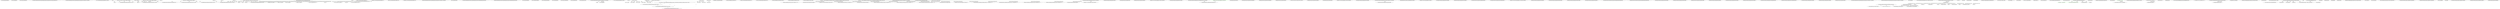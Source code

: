 digraph  {
m0_42 [cluster="System.TimeSpan.TimeSpan(long)", file="CapitalizeTests.cs", label="Entry System.TimeSpan.TimeSpan(long)", span="0-0"];
m0_43 [cluster="System.Math.Abs(long)", file="CapitalizeTests.cs", label="Entry System.Math.Abs(long)", span="0-0"];
m0_45 [cluster="System.Convert.ToInt32(double)", file="CapitalizeTests.cs", label="Entry System.Convert.ToInt32(double)", span="0-0"];
m0_47 [cluster="Humanizer.Localisation.Formatters.IFormatter.DateHumanize(Humanizer.Localisation.TimeUnit, Humanizer.Localisation.Tense, int)", file="CapitalizeTests.cs", label="Entry Humanizer.Localisation.Formatters.IFormatter.DateHumanize(Humanizer.Localisation.TimeUnit, Humanizer.Localisation.Tense, int)", span="22-22"];
m0_3 [cluster="Humanizer.DateTimeHumanizeStrategy.PrecisionDateTimeHumanizeStrategy.Humanize(System.DateTime, System.DateTime)", file="CapitalizeTests.cs", label="Entry Humanizer.DateTimeHumanizeStrategy.PrecisionDateTimeHumanizeStrategy.Humanize(System.DateTime, System.DateTime)", span="28-28"];
m0_4 [cluster="Humanizer.DateTimeHumanizeStrategy.PrecisionDateTimeHumanizeStrategy.Humanize(System.DateTime, System.DateTime)", file="CapitalizeTests.cs", label="var ts = new TimeSpan(Math.Abs(comparisonBase.Ticks - input.Ticks))", span="30-30"];
m0_5 [cluster="Humanizer.DateTimeHumanizeStrategy.PrecisionDateTimeHumanizeStrategy.Humanize(System.DateTime, System.DateTime)", file="CapitalizeTests.cs", label="var tense = input > comparisonBase ? Tense.Future : Tense.Past", span="31-31"];
m0_6 [cluster="Humanizer.DateTimeHumanizeStrategy.PrecisionDateTimeHumanizeStrategy.Humanize(System.DateTime, System.DateTime)", file="CapitalizeTests.cs", label="int seconds = ts.Seconds, minutes = ts.Minutes, hours = ts.Hours, days = ts.Days", span="33-33"];
m0_29 [cluster="Humanizer.DateTimeHumanizeStrategy.PrecisionDateTimeHumanizeStrategy.Humanize(System.DateTime, System.DateTime)", file="CapitalizeTests.cs", label="return Configurator.Formatter.DateHumanize(TimeUnit.Year, tense, years);", span="61-61"];
m0_31 [cluster="Humanizer.DateTimeHumanizeStrategy.PrecisionDateTimeHumanizeStrategy.Humanize(System.DateTime, System.DateTime)", file="CapitalizeTests.cs", label="return Configurator.Formatter.DateHumanize(TimeUnit.Month, tense, months);", span="62-62"];
m0_33 [cluster="Humanizer.DateTimeHumanizeStrategy.PrecisionDateTimeHumanizeStrategy.Humanize(System.DateTime, System.DateTime)", file="CapitalizeTests.cs", label="return Configurator.Formatter.DateHumanize(TimeUnit.Day, tense, days);", span="63-63"];
m0_35 [cluster="Humanizer.DateTimeHumanizeStrategy.PrecisionDateTimeHumanizeStrategy.Humanize(System.DateTime, System.DateTime)", file="CapitalizeTests.cs", label="return Configurator.Formatter.DateHumanize(TimeUnit.Hour, tense, hours);", span="64-64"];
m0_37 [cluster="Humanizer.DateTimeHumanizeStrategy.PrecisionDateTimeHumanizeStrategy.Humanize(System.DateTime, System.DateTime)", file="CapitalizeTests.cs", label="return Configurator.Formatter.DateHumanize(TimeUnit.Minute, tense, minutes);", span="65-65"];
m0_39 [cluster="Humanizer.DateTimeHumanizeStrategy.PrecisionDateTimeHumanizeStrategy.Humanize(System.DateTime, System.DateTime)", file="CapitalizeTests.cs", label="return Configurator.Formatter.DateHumanize(TimeUnit.Second, tense, seconds);", span="66-66"];
m0_40 [cluster="Humanizer.DateTimeHumanizeStrategy.PrecisionDateTimeHumanizeStrategy.Humanize(System.DateTime, System.DateTime)", file="CapitalizeTests.cs", label="return Configurator.Formatter.DateHumanize(TimeUnit.Millisecond, tense, 0);", span="67-67"];
m0_7 [cluster="Humanizer.DateTimeHumanizeStrategy.PrecisionDateTimeHumanizeStrategy.Humanize(System.DateTime, System.DateTime)", file="CapitalizeTests.cs", label="int years = 0, months = 0", span="34-34"];
m0_8 [cluster="Humanizer.DateTimeHumanizeStrategy.PrecisionDateTimeHumanizeStrategy.Humanize(System.DateTime, System.DateTime)", file="CapitalizeTests.cs", label="ts.Milliseconds >= 999 * _precision", span="37-37"];
m0_9 [cluster="Humanizer.DateTimeHumanizeStrategy.PrecisionDateTimeHumanizeStrategy.Humanize(System.DateTime, System.DateTime)", file="CapitalizeTests.cs", label="seconds += 1", span="37-37"];
m0_10 [cluster="Humanizer.DateTimeHumanizeStrategy.PrecisionDateTimeHumanizeStrategy.Humanize(System.DateTime, System.DateTime)", file="CapitalizeTests.cs", label="seconds >= 59 * _precision", span="38-38"];
m0_11 [cluster="Humanizer.DateTimeHumanizeStrategy.PrecisionDateTimeHumanizeStrategy.Humanize(System.DateTime, System.DateTime)", file="CapitalizeTests.cs", label="minutes += 1", span="38-38"];
m0_12 [cluster="Humanizer.DateTimeHumanizeStrategy.PrecisionDateTimeHumanizeStrategy.Humanize(System.DateTime, System.DateTime)", file="CapitalizeTests.cs", label="minutes >= 59 * _precision", span="39-39"];
m0_13 [cluster="Humanizer.DateTimeHumanizeStrategy.PrecisionDateTimeHumanizeStrategy.Humanize(System.DateTime, System.DateTime)", file="CapitalizeTests.cs", label="hours += 1", span="39-39"];
m0_14 [cluster="Humanizer.DateTimeHumanizeStrategy.PrecisionDateTimeHumanizeStrategy.Humanize(System.DateTime, System.DateTime)", file="CapitalizeTests.cs", label="hours >= 23 * _precision", span="40-40"];
m0_15 [cluster="Humanizer.DateTimeHumanizeStrategy.PrecisionDateTimeHumanizeStrategy.Humanize(System.DateTime, System.DateTime)", file="CapitalizeTests.cs", label="days += 1", span="40-40"];
m0_16 [cluster="Humanizer.DateTimeHumanizeStrategy.PrecisionDateTimeHumanizeStrategy.Humanize(System.DateTime, System.DateTime)", file="CapitalizeTests.cs", label="days >= 30 * _precision & days <= 31", span="43-43"];
m0_18 [cluster="Humanizer.DateTimeHumanizeStrategy.PrecisionDateTimeHumanizeStrategy.Humanize(System.DateTime, System.DateTime)", file="CapitalizeTests.cs", label="days > 31 && days < 365 * _precision", span="44-44"];
m0_19 [cluster="Humanizer.DateTimeHumanizeStrategy.PrecisionDateTimeHumanizeStrategy.Humanize(System.DateTime, System.DateTime)", file="CapitalizeTests.cs", label="int factor = Convert.ToInt32(Math.Floor((double)days / 30))", span="46-46"];
m0_20 [cluster="Humanizer.DateTimeHumanizeStrategy.PrecisionDateTimeHumanizeStrategy.Humanize(System.DateTime, System.DateTime)", file="CapitalizeTests.cs", label="int maxMonths = Convert.ToInt32(Math.Ceiling((double)days / 30))", span="47-47"];
m0_21 [cluster="Humanizer.DateTimeHumanizeStrategy.PrecisionDateTimeHumanizeStrategy.Humanize(System.DateTime, System.DateTime)", file="CapitalizeTests.cs", label="months = (days >= 30 * (factor + _precision)) ? maxMonths : maxMonths - 1", span="48-48"];
m0_22 [cluster="Humanizer.DateTimeHumanizeStrategy.PrecisionDateTimeHumanizeStrategy.Humanize(System.DateTime, System.DateTime)", file="CapitalizeTests.cs", label="days >= 365 * _precision && days <= 366", span="52-52"];
m0_24 [cluster="Humanizer.DateTimeHumanizeStrategy.PrecisionDateTimeHumanizeStrategy.Humanize(System.DateTime, System.DateTime)", file="CapitalizeTests.cs", label="days > 365", span="53-53"];
m0_25 [cluster="Humanizer.DateTimeHumanizeStrategy.PrecisionDateTimeHumanizeStrategy.Humanize(System.DateTime, System.DateTime)", file="CapitalizeTests.cs", label="int factor = Convert.ToInt32(Math.Floor((double)days / 365))", span="55-55"];
m0_26 [cluster="Humanizer.DateTimeHumanizeStrategy.PrecisionDateTimeHumanizeStrategy.Humanize(System.DateTime, System.DateTime)", file="CapitalizeTests.cs", label="int maxMonths = Convert.ToInt32(Math.Ceiling((double)days / 365))", span="56-56"];
m0_27 [cluster="Humanizer.DateTimeHumanizeStrategy.PrecisionDateTimeHumanizeStrategy.Humanize(System.DateTime, System.DateTime)", file="CapitalizeTests.cs", label="years = (days >= 365 * (factor + _precision)) ? maxMonths : maxMonths - 1", span="57-57"];
m0_32 [cluster="Humanizer.DateTimeHumanizeStrategy.PrecisionDateTimeHumanizeStrategy.Humanize(System.DateTime, System.DateTime)", file="CapitalizeTests.cs", label="days > 0", span="63-63"];
m0_34 [cluster="Humanizer.DateTimeHumanizeStrategy.PrecisionDateTimeHumanizeStrategy.Humanize(System.DateTime, System.DateTime)", file="CapitalizeTests.cs", label="hours > 0", span="64-64"];
m0_36 [cluster="Humanizer.DateTimeHumanizeStrategy.PrecisionDateTimeHumanizeStrategy.Humanize(System.DateTime, System.DateTime)", file="CapitalizeTests.cs", label="minutes > 0", span="65-65"];
m0_38 [cluster="Humanizer.DateTimeHumanizeStrategy.PrecisionDateTimeHumanizeStrategy.Humanize(System.DateTime, System.DateTime)", file="CapitalizeTests.cs", label="seconds > 0", span="66-66"];
m0_28 [cluster="Humanizer.DateTimeHumanizeStrategy.PrecisionDateTimeHumanizeStrategy.Humanize(System.DateTime, System.DateTime)", file="CapitalizeTests.cs", label="years > 0", span="61-61"];
m0_30 [cluster="Humanizer.DateTimeHumanizeStrategy.PrecisionDateTimeHumanizeStrategy.Humanize(System.DateTime, System.DateTime)", file="CapitalizeTests.cs", label="months > 0", span="62-62"];
m0_17 [cluster="Humanizer.DateTimeHumanizeStrategy.PrecisionDateTimeHumanizeStrategy.Humanize(System.DateTime, System.DateTime)", file="CapitalizeTests.cs", label="months = 1", span="43-43"];
m0_23 [cluster="Humanizer.DateTimeHumanizeStrategy.PrecisionDateTimeHumanizeStrategy.Humanize(System.DateTime, System.DateTime)", file="CapitalizeTests.cs", label="years = 1", span="52-52"];
m0_41 [cluster="Humanizer.DateTimeHumanizeStrategy.PrecisionDateTimeHumanizeStrategy.Humanize(System.DateTime, System.DateTime)", file="CapitalizeTests.cs", label="Exit Humanizer.DateTimeHumanizeStrategy.PrecisionDateTimeHumanizeStrategy.Humanize(System.DateTime, System.DateTime)", span="28-28"];
m0_44 [cluster="System.Math.Floor(double)", file="CapitalizeTests.cs", label="Entry System.Math.Floor(double)", span="0-0"];
m0_0 [cluster="Humanizer.DateTimeHumanizeStrategy.PrecisionDateTimeHumanizeStrategy.PrecisionDateTimeHumanizeStrategy(double)", file="CapitalizeTests.cs", label="Entry Humanizer.DateTimeHumanizeStrategy.PrecisionDateTimeHumanizeStrategy.PrecisionDateTimeHumanizeStrategy(double)", span="17-17"];
m0_2 [cluster="Humanizer.DateTimeHumanizeStrategy.PrecisionDateTimeHumanizeStrategy.PrecisionDateTimeHumanizeStrategy(double)", file="CapitalizeTests.cs", label="Exit Humanizer.DateTimeHumanizeStrategy.PrecisionDateTimeHumanizeStrategy.PrecisionDateTimeHumanizeStrategy(double)", span="17-17"];
m0_46 [cluster="System.Math.Ceiling(double)", file="CapitalizeTests.cs", label="Entry System.Math.Ceiling(double)", span="0-0"];
m0_48 [file="CapitalizeTests.cs", label="Humanizer.DateTimeHumanizeStrategy.PrecisionDateTimeHumanizeStrategy", span=""];
m1_35 [cluster="System.DateTime.ToLocalTime()", file="DateHumanizeExtensions.cs", label="Entry System.DateTime.ToLocalTime()", span="0-0"];
m1_36 [cluster="System.TimeSpan.TimeSpan(long)", file="DateHumanizeExtensions.cs", label="Entry System.TimeSpan.TimeSpan(long)", span="0-0"];
m1_37 [cluster="System.Math.Abs(double)", file="DateHumanizeExtensions.cs", label="Entry System.Math.Abs(double)", span="0-0"];
m1_40 [cluster="System.Convert.ToInt32(double)", file="DateHumanizeExtensions.cs", label="Entry System.Convert.ToInt32(double)", span="0-0"];
m1_39 [cluster="System.Math.Floor(double)", file="DateHumanizeExtensions.cs", label="Entry System.Math.Floor(double)", span="0-0"];
m1_38 [cluster="string.Format(string, object)", file="DateHumanizeExtensions.cs", label="Entry string.Format(string, object)", span="0-0"];
m1_0 [cluster="Humanizer.DateHumanizeExtensions.Humanize(System.DateTime, bool, System.DateTime?)", file="DateHumanizeExtensions.cs", label="Entry Humanizer.DateHumanizeExtensions.Humanize(System.DateTime, bool, System.DateTime?)", span="16-16"];
m1_9 [cluster="Humanizer.DateHumanizeExtensions.Humanize(System.DateTime, bool, System.DateTime?)", file="DateHumanizeExtensions.cs", label="!utcDate", span="28-28"];
m1_11 [cluster="Humanizer.DateHumanizeExtensions.Humanize(System.DateTime, bool, System.DateTime?)", file="DateHumanizeExtensions.cs", label="input > comparisonBase", span="31-31"];
m1_13 [cluster="Humanizer.DateHumanizeExtensions.Humanize(System.DateTime, bool, System.DateTime?)", file="DateHumanizeExtensions.cs", label="var ts = new TimeSpan(comparisonBase.Ticks - input.Ticks)", span="34-34"];
m1_3 [cluster="Humanizer.DateHumanizeExtensions.Humanize(System.DateTime, bool, System.DateTime?)", file="DateHumanizeExtensions.cs", label="int second = 1", span="21-21"];
m1_4 [cluster="Humanizer.DateHumanizeExtensions.Humanize(System.DateTime, bool, System.DateTime?)", file="DateHumanizeExtensions.cs", label="int minute = 60 * second", span="22-22"];
m1_5 [cluster="Humanizer.DateHumanizeExtensions.Humanize(System.DateTime, bool, System.DateTime?)", file="DateHumanizeExtensions.cs", label="int hour = 60 * minute", span="23-23"];
m1_15 [cluster="Humanizer.DateHumanizeExtensions.Humanize(System.DateTime, bool, System.DateTime?)", file="DateHumanizeExtensions.cs", label="delta < 1 * minute", span="37-37"];
m1_17 [cluster="Humanizer.DateHumanizeExtensions.Humanize(System.DateTime, bool, System.DateTime?)", file="DateHumanizeExtensions.cs", label="delta < 2 * minute", span="40-40"];
m1_19 [cluster="Humanizer.DateHumanizeExtensions.Humanize(System.DateTime, bool, System.DateTime?)", file="DateHumanizeExtensions.cs", label="delta < 45 * minute", span="43-43"];
m1_21 [cluster="Humanizer.DateHumanizeExtensions.Humanize(System.DateTime, bool, System.DateTime?)", file="DateHumanizeExtensions.cs", label="delta < 90 * minute", span="46-46"];
m1_6 [cluster="Humanizer.DateHumanizeExtensions.Humanize(System.DateTime, bool, System.DateTime?)", file="DateHumanizeExtensions.cs", label="int day = 24 * hour", span="24-24"];
m1_23 [cluster="Humanizer.DateHumanizeExtensions.Humanize(System.DateTime, bool, System.DateTime?)", file="DateHumanizeExtensions.cs", label="delta < 24 * hour", span="49-49"];
m1_25 [cluster="Humanizer.DateHumanizeExtensions.Humanize(System.DateTime, bool, System.DateTime?)", file="DateHumanizeExtensions.cs", label="delta < 48 * hour", span="52-52"];
m1_7 [cluster="Humanizer.DateHumanizeExtensions.Humanize(System.DateTime, bool, System.DateTime?)", file="DateHumanizeExtensions.cs", label="int month = 30 * day", span="25-25"];
m1_27 [cluster="Humanizer.DateHumanizeExtensions.Humanize(System.DateTime, bool, System.DateTime?)", file="DateHumanizeExtensions.cs", label="delta < 30 * day", span="55-55"];
m1_29 [cluster="Humanizer.DateHumanizeExtensions.Humanize(System.DateTime, bool, System.DateTime?)", file="DateHumanizeExtensions.cs", label="delta < 12 * month", span="58-58"];
m1_10 [cluster="Humanizer.DateHumanizeExtensions.Humanize(System.DateTime, bool, System.DateTime?)", file="DateHumanizeExtensions.cs", label="comparisonBase = comparisonBase.ToLocalTime()", span="29-29"];
m1_12 [cluster="Humanizer.DateHumanizeExtensions.Humanize(System.DateTime, bool, System.DateTime?)", file="DateHumanizeExtensions.cs", label="return Resources.DateExtensions_FutureDate_not_yet;", span="32-32"];
m1_14 [cluster="Humanizer.DateHumanizeExtensions.Humanize(System.DateTime, bool, System.DateTime?)", file="DateHumanizeExtensions.cs", label="double delta = Math.Abs(ts.TotalSeconds)", span="35-35"];
m1_16 [cluster="Humanizer.DateHumanizeExtensions.Humanize(System.DateTime, bool, System.DateTime?)", file="DateHumanizeExtensions.cs", label="return ts.Seconds == 1 ? Resources.DateExtensions_OneSecondAgo_one_second_ago : string.Format(Resources.DateExtensions_SecondsAgo__seconds_ago, ts.Seconds);", span="38-38"];
m1_20 [cluster="Humanizer.DateHumanizeExtensions.Humanize(System.DateTime, bool, System.DateTime?)", file="DateHumanizeExtensions.cs", label="return string.Format(Resources.DateExtensions_MinutesAgo__minutes_ago, ts.Minutes);", span="44-44"];
m1_24 [cluster="Humanizer.DateHumanizeExtensions.Humanize(System.DateTime, bool, System.DateTime?)", file="DateHumanizeExtensions.cs", label="return string.Format(Resources.DateExtensions_HoursAgo__hours_ago, ts.Hours);", span="50-50"];
m1_28 [cluster="Humanizer.DateHumanizeExtensions.Humanize(System.DateTime, bool, System.DateTime?)", file="DateHumanizeExtensions.cs", label="return string.Format(Resources.DateExtensions_DaysAgo__days_ago, ts.Days);", span="56-56"];
m1_30 [cluster="Humanizer.DateHumanizeExtensions.Humanize(System.DateTime, bool, System.DateTime?)", file="DateHumanizeExtensions.cs", label="int months = Convert.ToInt32(Math.Floor((double)ts.Days / 30))", span="60-60"];
m1_32 [cluster="Humanizer.DateHumanizeExtensions.Humanize(System.DateTime, bool, System.DateTime?)", file="DateHumanizeExtensions.cs", label="int years = Convert.ToInt32(Math.Floor((double)ts.Days / 365))", span="64-64"];
m1_18 [cluster="Humanizer.DateHumanizeExtensions.Humanize(System.DateTime, bool, System.DateTime?)", file="DateHumanizeExtensions.cs", label="return Resources.DateExtensions_OneMinuteAgo_a_minute_ago;", span="41-41"];
m1_22 [cluster="Humanizer.DateHumanizeExtensions.Humanize(System.DateTime, bool, System.DateTime?)", file="DateHumanizeExtensions.cs", label="return Resources.DateExtensions_OneHourAgo_an_hour_ago;", span="47-47"];
m1_26 [cluster="Humanizer.DateHumanizeExtensions.Humanize(System.DateTime, bool, System.DateTime?)", file="DateHumanizeExtensions.cs", label="return Resources.DateExtensions_Yesterday_yesterday;", span="53-53"];
m1_31 [cluster="Humanizer.DateHumanizeExtensions.Humanize(System.DateTime, bool, System.DateTime?)", file="DateHumanizeExtensions.cs", label="return months <= 1 ? Resources.DateExtensions_OneMonthAgo_one_month_ago : string.Format(Resources.DateExtensions_MonthsAgo__months_ago, months);", span="61-61"];
m1_33 [cluster="Humanizer.DateHumanizeExtensions.Humanize(System.DateTime, bool, System.DateTime?)", file="DateHumanizeExtensions.cs", label="return years <= 1 ? Resources.DateExtensions_OneYearAgo_one_year_ago : string.Format(Resources.DateExtensions_YearsAgo__years_ago, years);", span="65-65"];
m1_34 [cluster="Humanizer.DateHumanizeExtensions.Humanize(System.DateTime, bool, System.DateTime?)", file="DateHumanizeExtensions.cs", label="Exit Humanizer.DateHumanizeExtensions.Humanize(System.DateTime, bool, System.DateTime?)", span="16-16"];
m2_41 [cluster="Humanizer.Tests.Extensions.DateHumanizeTests.Yesterday()", file="DateHumanizeTests.cs", label="Entry Humanizer.Tests.Extensions.DateHumanizeTests.Yesterday()", span="71-71"];
m2_42 [cluster="Humanizer.Tests.Extensions.DateHumanizeTests.Yesterday()", file="DateHumanizeTests.cs", label="Verify(Resources.DateExtensions_Yesterday_yesterday, new TimeSpan(-1, -10, 0, 0))", span="73-73"];
m2_43 [cluster="Humanizer.Tests.Extensions.DateHumanizeTests.Yesterday()", file="DateHumanizeTests.cs", label="Exit Humanizer.Tests.Extensions.DateHumanizeTests.Yesterday()", span="71-71"];
m2_5 [cluster="Humanizer.Bytes.ByteSize.FromKilobytes(double)", file="DateHumanizeTests.cs", label="Entry Humanizer.Bytes.ByteSize.FromKilobytes(double)", span="103-103"];
m2_25 [cluster="Humanizer.Tests.Bytes.ToStringTests.ReturnsKilobytes()", file="DateHumanizeTests.cs", label="Exit Humanizer.Tests.Bytes.ToStringTests.ReturnsKilobytes()", span="40-40"];
m2_26 [cluster="Humanizer.Tests.Bytes.ToStringTests.ReturnsMegabytes()", file="DateHumanizeTests.cs", label="Entry Humanizer.Tests.Bytes.ToStringTests.ReturnsMegabytes()", span="46-46"];
m2_27 [cluster="Humanizer.Tests.Bytes.ToStringTests.ReturnsMegabytes()", file="DateHumanizeTests.cs", label="Assert.Equal(''10 MB'', ByteSize.FromMegabytes(10).ToString(''##.#### MB''))", span="48-48"];
m2_18 [cluster="Humanizer.Tests.Extensions.DateHumanizeTests.FutureDates()", file="DateHumanizeTests.cs", label="Entry Humanizer.Tests.Extensions.DateHumanizeTests.FutureDates()", span="29-29"];
m2_7 [cluster="Humanizer.Tests.Extensions.DateHumanizeTests.VerifyWithDateInjection(string, System.TimeSpan)", file="DateHumanizeTests.cs", label="Entry Humanizer.Tests.Extensions.DateHumanizeTests.VerifyWithDateInjection(string, System.TimeSpan)", span="13-13"];
m2_6 [cluster="Humanizer.Bytes.ByteSize.ToString()", file="DateHumanizeTests.cs", label="Entry Humanizer.Bytes.ByteSize.ToString()", span="129-129"];
m2_38 [cluster="Humanizer.Tests.Bytes.ToStringTests.ReturnsSelectedFormat()", file="DateHumanizeTests.cs", label="Entry Humanizer.Tests.Bytes.ToStringTests.ReturnsSelectedFormat()", span="64-64"];
m2_39 [cluster="Humanizer.Tests.Bytes.ToStringTests.ReturnsSelectedFormat()", file="DateHumanizeTests.cs", label="Assert.Equal(''10.0 TB'', ByteSize.FromTerabytes(10).ToString(''0.0 TB''))", span="66-66"];
m2_40 [cluster="Humanizer.Tests.Bytes.ToStringTests.ReturnsSelectedFormat()", file="DateHumanizeTests.cs", label="Exit Humanizer.Tests.Bytes.ToStringTests.ReturnsSelectedFormat()", span="64-64"];
m2_21 [cluster="Humanizer.Tests.Bytes.ToStringTests.ReturnsBytes()", file="DateHumanizeTests.cs", label="Exit Humanizer.Tests.Bytes.ToStringTests.ReturnsBytes()", span="34-34"];
m2_19 [cluster="Humanizer.Tests.Extensions.DateHumanizeTests.FutureDates()", file="DateHumanizeTests.cs", label="Verify(Resources.DateExtensions_FutureDate_not_yet, new TimeSpan(0, 0, 1, 0))", span="31-31"];
m2_20 [cluster="Humanizer.Tests.Extensions.DateHumanizeTests.FutureDates()", file="DateHumanizeTests.cs", label="Exit Humanizer.Tests.Extensions.DateHumanizeTests.FutureDates()", span="29-29"];
m2_28 [cluster="Humanizer.Tests.Bytes.ToStringTests.ReturnsMegabytes()", file="DateHumanizeTests.cs", label="Exit Humanizer.Tests.Bytes.ToStringTests.ReturnsMegabytes()", span="46-46"];
m2_22 [cluster="Humanizer.Bytes.ByteSize.FromBytes(double)", file="DateHumanizeTests.cs", label="Entry Humanizer.Bytes.ByteSize.FromBytes(double)", span="98-98"];
m2_23 [cluster="Humanizer.Tests.Bytes.ToStringTests.ReturnsKilobytes()", file="DateHumanizeTests.cs", label="Entry Humanizer.Tests.Bytes.ToStringTests.ReturnsKilobytes()", span="40-40"];
m2_24 [cluster="Humanizer.Tests.Bytes.ToStringTests.ReturnsKilobytes()", file="DateHumanizeTests.cs", label="Assert.Equal(''10 KB'', ByteSize.FromKilobytes(10).ToString(''##.#### KB''))", span="42-42"];
m2_29 [cluster="Humanizer.Tests.Extensions.DateHumanizeTests.OneMinuteAgo()", file="DateHumanizeTests.cs", label="Entry Humanizer.Tests.Extensions.DateHumanizeTests.OneMinuteAgo()", span="47-47"];
m2_11 [cluster="Humanizer.Tests.Extensions.DateHumanizeTests.VerifyWithDateInjection(string, System.TimeSpan)", file="DateHumanizeTests.cs", label="Assert.Equal(expectedString, now.Add(deltaFromNow).Humanize(false, now))", span="19-19"];
m2_0 [cluster="Humanizer.Tests.Extensions.DateHumanizeTests.VerifyWithCurrentDate(string, System.TimeSpan)", file="DateHumanizeTests.cs", label="Entry Humanizer.Tests.Extensions.DateHumanizeTests.VerifyWithCurrentDate(string, System.TimeSpan)", span="7-7"];
m2_1 [cluster="Humanizer.Tests.Extensions.DateHumanizeTests.VerifyWithCurrentDate(string, System.TimeSpan)", file="DateHumanizeTests.cs", label="Assert.Equal(expectedString, DateTime.UtcNow.Add(deltaFromNow).Humanize())", span="9-9"];
m2_2 [cluster="Humanizer.Tests.Bytes.ToStringTests.ReturnsLargestMetricSuffix()", file="DateHumanizeTests.cs", label="Entry Humanizer.Tests.Bytes.ToStringTests.ReturnsLargestMetricSuffix()", span="10-10"];
m2_3 [cluster="Humanizer.Tests.Bytes.ToStringTests.ReturnsLargestMetricSuffix()", file="DateHumanizeTests.cs", label="Assert.Equal(''10.5 KB'', ByteSize.FromKilobytes(10.5).ToString())", span="12-12"];
m2_47 [cluster="Humanizer.Tests.Extensions.DateHumanizeTests.OneMonthAgo()", file="DateHumanizeTests.cs", label="Entry Humanizer.Tests.Extensions.DateHumanizeTests.OneMonthAgo()", span="83-83"];
m2_48 [cluster="Humanizer.Tests.Extensions.DateHumanizeTests.OneMonthAgo()", file="DateHumanizeTests.cs", label="Verify(Resources.DateExtensions_OneMonthAgo_one_month_ago, new TimeSpan(-30, 0, 0, 0))", span="85-85"];
m2_49 [cluster="Humanizer.Tests.Extensions.DateHumanizeTests.OneMonthAgo()", file="DateHumanizeTests.cs", label="Exit Humanizer.Tests.Extensions.DateHumanizeTests.OneMonthAgo()", span="83-83"];
m2_8 [cluster="Humanizer.Tests.Bytes.ToStringTests.ReturnsDefaultNumberFormat()", file="DateHumanizeTests.cs", label="Entry Humanizer.Tests.Bytes.ToStringTests.ReturnsDefaultNumberFormat()", span="16-16"];
m2_9 [cluster="Humanizer.Tests.Bytes.ToStringTests.ReturnsDefaultNumberFormat()", color=green, community=0, file="DateHumanizeTests.cs", label="Assert.Equal(''10.5 KB'', ByteSize.FromKilobytes(10.5).ToString(''KB''))", prediction=0, span="18-18"];
m2_12 [cluster="Humanizer.Tests.Bytes.ToStringTests.ReturnsProvidedNumberFormat()", file="DateHumanizeTests.cs", label="Entry Humanizer.Tests.Bytes.ToStringTests.ReturnsProvidedNumberFormat()", span="22-22"];
m2_13 [cluster="Humanizer.Tests.Bytes.ToStringTests.ReturnsProvidedNumberFormat()", file="DateHumanizeTests.cs", label="Assert.Equal(''10.1234 KB'', ByteSize.FromKilobytes(10.1234).ToString(''#.#### KB''))", span="24-24"];
m2_30 [cluster="Humanizer.Tests.Extensions.DateHumanizeTests.OneMinuteAgo()", file="DateHumanizeTests.cs", label="Verify(Resources.DateExtensions_OneMinuteAgo_a_minute_ago, new TimeSpan(0, 0, -1, 0))", span="49-49"];
m2_31 [cluster="Humanizer.Tests.Extensions.DateHumanizeTests.OneMinuteAgo()", file="DateHumanizeTests.cs", label="Exit Humanizer.Tests.Extensions.DateHumanizeTests.OneMinuteAgo()", span="47-47"];
m2_32 [cluster="Humanizer.Tests.Extensions.DateHumanizeTests.AFewMinutesAgo()", file="DateHumanizeTests.cs", label="Entry Humanizer.Tests.Extensions.DateHumanizeTests.AFewMinutesAgo()", span="53-53"];
m2_34 [cluster="Humanizer.Tests.Extensions.DateHumanizeTests.AFewMinutesAgo()", file="DateHumanizeTests.cs", label="Exit Humanizer.Tests.Extensions.DateHumanizeTests.AFewMinutesAgo()", span="53-53"];
m2_35 [cluster="Humanizer.Tests.Extensions.DateHumanizeTests.AnHourAgo()", file="DateHumanizeTests.cs", label="Entry Humanizer.Tests.Extensions.DateHumanizeTests.AnHourAgo()", span="59-59"];
m2_36 [cluster="Humanizer.Tests.Extensions.DateHumanizeTests.AnHourAgo()", file="DateHumanizeTests.cs", label="Verify(Resources.DateExtensions_OneHourAgo_an_hour_ago, new TimeSpan(0, -1, -10, 0))", span="61-61"];
m2_33 [cluster="Humanizer.Bytes.ByteSize.FromGigabytes(double)", file="DateHumanizeTests.cs", label="Entry Humanizer.Bytes.ByteSize.FromGigabytes(double)", span="113-113"];
m2_44 [cluster="Humanizer.Tests.Bytes.ToStringTests.ReturnsLargestMetricPrefixLargerThanZeroForNegativeValues()", file="DateHumanizeTests.cs", label="Entry Humanizer.Tests.Bytes.ToStringTests.ReturnsLargestMetricPrefixLargerThanZeroForNegativeValues()", span="76-76"];
m2_45 [cluster="Humanizer.Tests.Bytes.ToStringTests.ReturnsLargestMetricPrefixLargerThanZeroForNegativeValues()", file="DateHumanizeTests.cs", label="Assert.Equal(''-512 KB'', ByteSize.FromMegabytes(-.5).ToString(''#.#''))", span="78-78"];
m2_46 [cluster="Humanizer.Tests.Bytes.ToStringTests.ReturnsLargestMetricPrefixLargerThanZeroForNegativeValues()", file="DateHumanizeTests.cs", label="Exit Humanizer.Tests.Bytes.ToStringTests.ReturnsLargestMetricPrefixLargerThanZeroForNegativeValues()", span="76-76"];
m2_50 [cluster="Humanizer.Tests.Extensions.DateHumanizeTests.AFewMonthsAgo()", file="DateHumanizeTests.cs", label="Entry Humanizer.Tests.Extensions.DateHumanizeTests.AFewMonthsAgo()", span="89-89"];
m2_51 [cluster="Humanizer.Tests.Extensions.DateHumanizeTests.AFewMonthsAgo()", file="DateHumanizeTests.cs", label="Verify(string.Format(Resources.DateExtensions_MonthsAgo__months_ago, 2), new TimeSpan(-60, 0, 0, 0))", span="91-91"];
m2_52 [cluster="Humanizer.Tests.Extensions.DateHumanizeTests.AFewMonthsAgo()", file="DateHumanizeTests.cs", label="Exit Humanizer.Tests.Extensions.DateHumanizeTests.AFewMonthsAgo()", span="89-89"];
m2_4 [cluster="Humanizer.Tests.Bytes.ToStringTests.ReturnsLargestMetricSuffix()", file="DateHumanizeTests.cs", label="Exit Humanizer.Tests.Bytes.ToStringTests.ReturnsLargestMetricSuffix()", span="10-10"];
m2_37 [cluster="Humanizer.Tests.Extensions.DateHumanizeTests.AnHourAgo()", file="DateHumanizeTests.cs", label="Exit Humanizer.Tests.Extensions.DateHumanizeTests.AnHourAgo()", span="59-59"];
m2_14 [cluster="Humanizer.Tests.Extensions.DateHumanizeTests.Verify(string, System.TimeSpan)", file="DateHumanizeTests.cs", label="Entry Humanizer.Tests.Extensions.DateHumanizeTests.Verify(string, System.TimeSpan)", span="22-22"];
m2_59 [cluster="Humanizer.Tests.Extensions.DateHumanizeTests.FewYearsAgo()", file="DateHumanizeTests.cs", label="Entry Humanizer.Tests.Extensions.DateHumanizeTests.FewYearsAgo()", span="107-107"];
m2_60 [cluster="Humanizer.Tests.Extensions.DateHumanizeTests.FewYearsAgo()", file="DateHumanizeTests.cs", label="Verify(string.Format(Resources.DateExtensions_YearsAgo__years_ago, 2), new TimeSpan(-900, 0, 0, 0))", span="109-109"];
m2_61 [cluster="Humanizer.Tests.Extensions.DateHumanizeTests.FewYearsAgo()", file="DateHumanizeTests.cs", label="Exit Humanizer.Tests.Extensions.DateHumanizeTests.FewYearsAgo()", span="107-107"];
m2_53 [cluster="Humanizer.Tests.Extensions.DateHumanizeTests.OneYearAgoIsNotAccureate()", file="DateHumanizeTests.cs", label="Entry Humanizer.Tests.Extensions.DateHumanizeTests.OneYearAgoIsNotAccureate()", span="95-95"];
m2_54 [cluster="Humanizer.Tests.Extensions.DateHumanizeTests.OneYearAgoIsNotAccureate()", file="DateHumanizeTests.cs", label="Verify(Resources.DateExtensions_OneYearAgo_one_year_ago, new TimeSpan(-360, 0, 0, 0))", span="97-97"];
m2_55 [cluster="Humanizer.Tests.Extensions.DateHumanizeTests.OneYearAgoIsNotAccureate()", file="DateHumanizeTests.cs", label="Exit Humanizer.Tests.Extensions.DateHumanizeTests.OneYearAgoIsNotAccureate()", span="95-95"];
m2_56 [cluster="Humanizer.Tests.Extensions.DateHumanizeTests.OneYearAgo()", file="DateHumanizeTests.cs", label="Entry Humanizer.Tests.Extensions.DateHumanizeTests.OneYearAgo()", span="101-101"];
m2_57 [cluster="Humanizer.Tests.Extensions.DateHumanizeTests.OneYearAgo()", file="DateHumanizeTests.cs", label="Verify(Resources.DateExtensions_OneYearAgo_one_year_ago, new TimeSpan(-400, 0, 0, 0))", span="103-103"];
m2_58 [cluster="Humanizer.Tests.Extensions.DateHumanizeTests.OneYearAgo()", file="DateHumanizeTests.cs", label="Exit Humanizer.Tests.Extensions.DateHumanizeTests.OneYearAgo()", span="101-101"];
m2_15 [cluster="Humanizer.Tests.Bytes.ToStringTests.ReturnsBits()", file="DateHumanizeTests.cs", label="Entry Humanizer.Tests.Bytes.ToStringTests.ReturnsBits()", span="28-28"];
m2_16 [cluster="Humanizer.Tests.Bytes.ToStringTests.ReturnsBits()", file="DateHumanizeTests.cs", label="Assert.Equal(''10 b'', ByteSize.FromBits(10).ToString(''##.#### b''))", span="30-30"];
m2_17 [cluster="Humanizer.Tests.Bytes.ToStringTests.ReturnsBits()", file="DateHumanizeTests.cs", label="Exit Humanizer.Tests.Bytes.ToStringTests.ReturnsBits()", span="28-28"];
m2_62 [file="DateHumanizeTests.cs", label="Humanizer.Tests.Extensions.DateHumanizeTests", span=""];
m3_0 [cluster="Humanizer.DateTimeHumanizeStrategy.IDateTimeHumanizeStrategy.Humanize(System.DateTime, System.DateTime)", file="InflectorExtensions.cs", label="Entry Humanizer.DateTimeHumanizeStrategy.IDateTimeHumanizeStrategy.Humanize(System.DateTime, System.DateTime)", span="12-12"];
m3_1 [cluster="Humanizer.DateTimeHumanizeStrategy.IDateTimeHumanizeStrategy.Humanize(System.DateTime, System.DateTime)", file="InflectorExtensions.cs", label="Exit Humanizer.DateTimeHumanizeStrategy.IDateTimeHumanizeStrategy.Humanize(System.DateTime, System.DateTime)", span="12-12"];
m4_51 [cluster="string.Humanize()", file="StringHumanizeExtensions.cs", label="Entry string.Humanize()", span="54-54"];
m4_45 [cluster="System.Collections.Generic.IEnumerable<TSource>.Contains<TSource>(TSource)", file="StringHumanizeExtensions.cs", label="Entry System.Collections.Generic.IEnumerable<TSource>.Contains<TSource>(TSource)", span="0-0"];
m4_10 [cluster="Humanizer.Configuration.RomanianFormatter.DateHumanize__minutes_ago(int)", file="StringHumanizeExtensions.cs", label="Entry Humanizer.Configuration.RomanianFormatter.DateHumanize__minutes_ago(int)", span="19-19"];
m4_16 [cluster="lambda expression", file="StringHumanizeExtensions.cs", label="currentChar == ' '", span="16-16"];
m4_44 [cluster="Unk.Any", file="StringHumanizeExtensions.cs", label="Entry Unk.Any", span=""];
m4_35 [cluster="char.IsLower(char)", file="StringHumanizeExtensions.cs", label="Entry char.IsLower(char)", span="0-0"];
m4_33 [cluster="char.IsDigit(char)", file="StringHumanizeExtensions.cs", label="Entry char.IsDigit(char)", span="0-0"];
m4_9 [cluster="Humanizer.StringHumanizeExtensions.FromPascalCase(string)", file="StringHumanizeExtensions.cs", label="Exit Humanizer.StringHumanizeExtensions.FromPascalCase(string)", span="10-10"];
m4_14 [cluster="Humanizer.Configuration.RomanianFormatter.DateHumanize__minutes_ago(int)", file="StringHumanizeExtensions.cs", label="return string.Format(''acum {0} de minute'', number);", span="28-28"];
m4_46 [cluster="System.Func<T, TResult>.Invoke(T)", file="StringHumanizeExtensions.cs", label="Entry System.Func<T, TResult>.Invoke(T)", span="0-0"];
m4_8 [cluster="Humanizer.StringHumanizeExtensions.FromPascalCase(string)", file="StringHumanizeExtensions.cs", label="return result.Replace('' i '', '' I '');", span="46-46"];
m4_4 [cluster="Humanizer.Configuration.RomanianFormatter.DateHumanize__hours_ago(int)", file="StringHumanizeExtensions.cs", label="return base.DateHumanize__hours_ago(numberOfHours);", span="13-13"];
m4_68 [cluster="string.ToUpper()", file="StringHumanizeExtensions.cs", label="Entry string.ToUpper()", span="0-0"];
m4_7 [cluster="Humanizer.StringHumanizeExtensions.FromPascalCase(string)", file="StringHumanizeExtensions.cs", label="var result = new string(chars.ToArray())", span="45-45"];
m4_12 [cluster="Humanizer.Configuration.RomanianFormatter.DateHumanize__minutes_ago(int)", file="StringHumanizeExtensions.cs", label="0 < number % 100 && number % 100 < 20", span="23-23"];
m4_11 [cluster="Humanizer.Configuration.RomanianFormatter.DateHumanize__minutes_ago(int)", file="StringHumanizeExtensions.cs", label="Debug.Assert(number > 1)", span="21-21"];
m4_13 [cluster="Humanizer.Configuration.RomanianFormatter.DateHumanize__minutes_ago(int)", file="StringHumanizeExtensions.cs", label="return base.DateHumanize__minutes_ago(number);", span="25-25"];
m4_69 [cluster="string.Substring(int, int)", file="StringHumanizeExtensions.cs", label="Entry string.Substring(int, int)", span="0-0"];
m4_66 [cluster="System.Globalization.TextInfo.ToTitleCase(string)", file="StringHumanizeExtensions.cs", label="Entry System.Globalization.TextInfo.ToTitleCase(string)", span="0-0"];
m4_15 [cluster="lambda expression", file="StringHumanizeExtensions.cs", label="Entry lambda expression", span="14-43"];
m4_71 [cluster="string.Concat(string, string)", file="StringHumanizeExtensions.cs", label="Entry string.Concat(string, string)", span="0-0"];
m4_37 [cluster="Humanizer.StringHumanizeExtensions.Humanize(string)", file="StringHumanizeExtensions.cs", label="Entry Humanizer.StringHumanizeExtensions.Humanize(string)", span="54-54"];
m4_40 [cluster="Humanizer.StringHumanizeExtensions.Humanize(string)", color=green, community=0, file="StringHumanizeExtensions.cs", label="input.Contains('_') || input.Contains('-')", prediction=1, span="60-60"];
m4_38 [cluster="Humanizer.StringHumanizeExtensions.Humanize(string)", file="StringHumanizeExtensions.cs", label="!input.Any(Char.IsLower)", span="57-57"];
m4_41 [cluster="Humanizer.StringHumanizeExtensions.Humanize(string)", color=green, community=0, file="StringHumanizeExtensions.cs", label="return FromUnderscoreDashSeparatedWords(input);", prediction=1, span="61-61"];
m4_42 [cluster="Humanizer.StringHumanizeExtensions.Humanize(string)", file="StringHumanizeExtensions.cs", label="return FromPascalCase(input);", span="63-63"];
m4_39 [cluster="Humanizer.StringHumanizeExtensions.Humanize(string)", file="StringHumanizeExtensions.cs", label="return input;", span="58-58"];
m4_43 [cluster="Humanizer.StringHumanizeExtensions.Humanize(string)", file="StringHumanizeExtensions.cs", label="Exit Humanizer.StringHumanizeExtensions.Humanize(string)", span="54-54"];
m4_34 [cluster="char.IsLetter(char)", file="StringHumanizeExtensions.cs", label="Entry char.IsLetter(char)", span="0-0"];
m4_1 [cluster="Humanizer.Configuration.RomanianFormatter.DateHumanize__hours_ago(int)", color=green, community=0, file="StringHumanizeExtensions.cs", label="var numberOfHours = number", prediction=3, span="8-8"];
m4_0 [cluster="Humanizer.Configuration.RomanianFormatter.DateHumanize__hours_ago(int)", file="StringHumanizeExtensions.cs", label="Entry Humanizer.Configuration.RomanianFormatter.DateHumanize__hours_ago(int)", span="6-6"];
m4_17 [cluster="lambda expression", file="StringHumanizeExtensions.cs", label="Humanizer.Configuration.RomanianFormatter", span=""];
m4_18 [cluster="lambda expression", file="StringHumanizeExtensions.cs", label="return list;", span="19-19"];
m4_19 [cluster="lambda expression", file="StringHumanizeExtensions.cs", label="list.Count == 0", span="22-22"];
m4_20 [cluster="lambda expression", file="StringHumanizeExtensions.cs", label="list.Add(currentChar)", span="24-24"];
m4_21 [cluster="lambda expression", file="StringHumanizeExtensions.cs", label="return list;", span="25-25"];
m4_22 [cluster="lambda expression", file="StringHumanizeExtensions.cs", label="var lastCharacterInTheList = list[list.Count - 1]", span="28-28"];
m4_25 [cluster="lambda expression", file="StringHumanizeExtensions.cs", label="char.IsLetter(currentChar)", span="33-33"];
m4_26 [cluster="lambda expression", file="StringHumanizeExtensions.cs", label="list.Add(' ')", span="34-34"];
m4_27 [cluster="lambda expression", file="StringHumanizeExtensions.cs", label="!char.IsLower(currentChar)", span="36-36"];
m4_28 [cluster="lambda expression", file="StringHumanizeExtensions.cs", label="list.Add(' ')", span="37-37"];
m4_29 [cluster="lambda expression", file="StringHumanizeExtensions.cs", label="list.Add(char.ToLower(currentChar))", span="40-40"];
m4_30 [cluster="lambda expression", file="StringHumanizeExtensions.cs", label="return list;", span="42-42"];
m4_23 [cluster="lambda expression", file="StringHumanizeExtensions.cs", label="lastCharacterInTheList != ' '", span="29-29"];
m4_24 [cluster="lambda expression", file="StringHumanizeExtensions.cs", label="char.IsDigit(lastCharacterInTheList)", span="31-31"];
m4_31 [cluster="lambda expression", file="StringHumanizeExtensions.cs", label="Exit lambda expression", span="14-43"];
m4_72 [cluster="System.ArgumentOutOfRangeException.ArgumentOutOfRangeException(string)", file="StringHumanizeExtensions.cs", label="Entry System.ArgumentOutOfRangeException.ArgumentOutOfRangeException(string)", span="0-0"];
m4_3 [cluster="Humanizer.Configuration.RomanianFormatter.DateHumanize__hours_ago(int)", file="StringHumanizeExtensions.cs", label="0 < numberOfHours%100 && numberOfHours%100 < 20", span="11-11"];
m4_47 [cluster="Humanizer.StringHumanizeExtensions.Humanize(string, Humanizer.LetterCasing)", file="StringHumanizeExtensions.cs", label="Entry Humanizer.StringHumanizeExtensions.Humanize(string, Humanizer.LetterCasing)", span="72-72"];
m4_48 [cluster="Humanizer.StringHumanizeExtensions.Humanize(string, Humanizer.LetterCasing)", file="StringHumanizeExtensions.cs", label="var humanizedString = input.Humanize()", span="74-74"];
m4_49 [cluster="Humanizer.StringHumanizeExtensions.Humanize(string, Humanizer.LetterCasing)", file="StringHumanizeExtensions.cs", label="return ApplyCase(humanizedString, casing);", span="76-76"];
m4_50 [cluster="Humanizer.StringHumanizeExtensions.Humanize(string, Humanizer.LetterCasing)", file="StringHumanizeExtensions.cs", label="Exit Humanizer.StringHumanizeExtensions.Humanize(string, Humanizer.LetterCasing)", span="72-72"];
m4_36 [cluster="char.ToLower(char)", file="StringHumanizeExtensions.cs", label="Entry char.ToLower(char)", span="0-0"];
m4_32 [cluster="System.Collections.Generic.List<T>.Add(T)", file="StringHumanizeExtensions.cs", label="Entry System.Collections.Generic.List<T>.Add(T)", span="0-0"];
m4_52 [cluster="Humanizer.StringHumanizeExtensions.ApplyCase(string, Humanizer.LetterCasing)", file="StringHumanizeExtensions.cs", label="Entry Humanizer.StringHumanizeExtensions.ApplyCase(string, Humanizer.LetterCasing)", span="85-85"];
m4_53 [cluster="Humanizer.StringHumanizeExtensions.ApplyCase(string, Humanizer.LetterCasing)", file="StringHumanizeExtensions.cs", label=casing, span="87-87"];
m4_55 [cluster="Humanizer.StringHumanizeExtensions.ApplyCase(string, Humanizer.LetterCasing)", file="StringHumanizeExtensions.cs", label="return CultureInfo.CurrentCulture.TextInfo.ToTitleCase(input);", span="90-90"];
m4_57 [cluster="Humanizer.StringHumanizeExtensions.ApplyCase(string, Humanizer.LetterCasing)", file="StringHumanizeExtensions.cs", label="return input.ToLower();", span="93-93"];
m4_59 [cluster="Humanizer.StringHumanizeExtensions.ApplyCase(string, Humanizer.LetterCasing)", file="StringHumanizeExtensions.cs", label="return input.ToUpper();", span="96-96"];
m4_61 [cluster="Humanizer.StringHumanizeExtensions.ApplyCase(string, Humanizer.LetterCasing)", file="StringHumanizeExtensions.cs", label="input.Length >= 1", span="99-99"];
m4_62 [cluster="Humanizer.StringHumanizeExtensions.ApplyCase(string, Humanizer.LetterCasing)", file="StringHumanizeExtensions.cs", label="return string.Concat(input.Substring(0, 1).ToUpper(), input.Substring(1));", span="100-100"];
m4_63 [cluster="Humanizer.StringHumanizeExtensions.ApplyCase(string, Humanizer.LetterCasing)", file="StringHumanizeExtensions.cs", label="return input.ToUpper();", span="102-102"];
m4_64 [cluster="Humanizer.StringHumanizeExtensions.ApplyCase(string, Humanizer.LetterCasing)", file="StringHumanizeExtensions.cs", label="throw new ArgumentOutOfRangeException(''casing'');", span="105-105"];
m4_54 [cluster="Humanizer.StringHumanizeExtensions.ApplyCase(string, Humanizer.LetterCasing)", file="StringHumanizeExtensions.cs", label="LetterCasing.Title", span="89-89"];
m4_56 [cluster="Humanizer.StringHumanizeExtensions.ApplyCase(string, Humanizer.LetterCasing)", file="StringHumanizeExtensions.cs", label="LetterCasing.LowerCase", span="92-92"];
m4_58 [cluster="Humanizer.StringHumanizeExtensions.ApplyCase(string, Humanizer.LetterCasing)", file="StringHumanizeExtensions.cs", label="LetterCasing.AllCaps", span="95-95"];
m4_60 [cluster="Humanizer.StringHumanizeExtensions.ApplyCase(string, Humanizer.LetterCasing)", file="StringHumanizeExtensions.cs", label="LetterCasing.Sentence", span="98-98"];
m4_65 [cluster="Humanizer.StringHumanizeExtensions.ApplyCase(string, Humanizer.LetterCasing)", file="StringHumanizeExtensions.cs", label="Exit Humanizer.StringHumanizeExtensions.ApplyCase(string, Humanizer.LetterCasing)", span="85-85"];
m4_5 [cluster="Humanizer.Configuration.RomanianFormatter.DateHumanize__hours_ago(int)", file="StringHumanizeExtensions.cs", label="return string.Format(''acum {0} de ore'', numberOfHours);", span="16-16"];
m4_6 [cluster="Humanizer.Configuration.RomanianFormatter.DateHumanize__hours_ago(int)", file="StringHumanizeExtensions.cs", label="Exit Humanizer.Configuration.RomanianFormatter.DateHumanize__hours_ago(int)", span="6-6"];
m4_67 [cluster="string.ToLower()", file="StringHumanizeExtensions.cs", label="Entry string.ToLower()", span="0-0"];
m4_70 [cluster="string.Substring(int)", file="StringHumanizeExtensions.cs", label="Entry string.Substring(int)", span="0-0"];
m5_14 [cluster="System.Collections.Generic.Dictionary<TKey, TValue>.Add(TKey, TValue)", file="UncapitalizeTests.cs", label="Entry System.Collections.Generic.Dictionary<TKey, TValue>.Add(TKey, TValue)", span="0-0"];
m5_6 [cluster="Humanizer.Tests.Extensions.Inflector.UncapitalizeTests.UncapitalizeTests()", file="UncapitalizeTests.cs", label="Entry Humanizer.Tests.Extensions.Inflector.UncapitalizeTests.UncapitalizeTests()", span="15-15"];
m5_13 [cluster="Humanizer.Tests.Extensions.Inflector.UncapitalizeTests.UncapitalizeTests()", file="UncapitalizeTests.cs", label="Exit Humanizer.Tests.Extensions.Inflector.UncapitalizeTests.UncapitalizeTests()", span="15-15"];
m5_4 [cluster="string.Uncapitalize()", file="UncapitalizeTests.cs", label="Entry string.Uncapitalize()", span="185-185"];
m5_5 [cluster="Unk.Equal", file="UncapitalizeTests.cs", label="Entry Unk.Equal", span=""];
m5_0 [cluster="Humanizer.Tests.Extensions.Inflector.UncapitalizeTests.Uncapitalize()", file="UncapitalizeTests.cs", label="Entry Humanizer.Tests.Extensions.Inflector.UncapitalizeTests.Uncapitalize()", span="7-7"];
m5_3 [cluster="Humanizer.Tests.Extensions.Inflector.UncapitalizeTests.Uncapitalize()", file="UncapitalizeTests.cs", label="Exit Humanizer.Tests.Extensions.Inflector.UncapitalizeTests.Uncapitalize()", span="7-7"];
m5_15 [file="UncapitalizeTests.cs", label="Humanizer.Tests.Extensions.Inflector.UncapitalizeTests", span=""];
m0_5 -> m0_29  [color=darkseagreen4, key=1, label=tense, style=dashed];
m0_5 -> m0_31  [color=darkseagreen4, key=1, label=tense, style=dashed];
m0_5 -> m0_33  [color=darkseagreen4, key=1, label=tense, style=dashed];
m0_5 -> m0_35  [color=darkseagreen4, key=1, label=tense, style=dashed];
m0_5 -> m0_37  [color=darkseagreen4, key=1, label=tense, style=dashed];
m0_5 -> m0_39  [color=darkseagreen4, key=1, label=tense, style=dashed];
m0_5 -> m0_40  [color=darkseagreen4, key=1, label=tense, style=dashed];
m0_6 -> m0_8  [color=darkseagreen4, key=1, label=ts, style=dashed];
m0_6 -> m0_10  [color=darkseagreen4, key=1, label=seconds, style=dashed];
m0_6 -> m0_12  [color=darkseagreen4, key=1, label=minutes, style=dashed];
m0_6 -> m0_14  [color=darkseagreen4, key=1, label=hours, style=dashed];
m0_6 -> m0_16  [color=darkseagreen4, key=1, label=days, style=dashed];
m0_6 -> m0_18  [color=darkseagreen4, key=1, label=days, style=dashed];
m0_6 -> m0_22  [color=darkseagreen4, key=1, label=days, style=dashed];
m0_6 -> m0_24  [color=darkseagreen4, key=1, label=days, style=dashed];
m0_6 -> m0_32  [color=darkseagreen4, key=1, label=days, style=dashed];
m0_6 -> m0_33  [color=darkseagreen4, key=1, label=days, style=dashed];
m0_6 -> m0_34  [color=darkseagreen4, key=1, label=hours, style=dashed];
m0_6 -> m0_35  [color=darkseagreen4, key=1, label=hours, style=dashed];
m0_6 -> m0_36  [color=darkseagreen4, key=1, label=minutes, style=dashed];
m0_6 -> m0_37  [color=darkseagreen4, key=1, label=minutes, style=dashed];
m0_6 -> m0_38  [color=darkseagreen4, key=1, label=seconds, style=dashed];
m0_6 -> m0_39  [color=darkseagreen4, key=1, label=seconds, style=dashed];
m0_7 -> m0_28  [color=darkseagreen4, key=1, label=years, style=dashed];
m0_7 -> m0_29  [color=darkseagreen4, key=1, label=years, style=dashed];
m0_7 -> m0_30  [color=darkseagreen4, key=1, label=months, style=dashed];
m0_7 -> m0_31  [color=darkseagreen4, key=1, label=months, style=dashed];
m0_8 -> m0_8  [color=darkseagreen4, key=1, label=ts, style=dashed];
m0_9 -> m0_38  [color=darkseagreen4, key=1, label=seconds, style=dashed];
m0_9 -> m0_39  [color=darkseagreen4, key=1, label=seconds, style=dashed];
m0_11 -> m0_36  [color=darkseagreen4, key=1, label=minutes, style=dashed];
m0_11 -> m0_37  [color=darkseagreen4, key=1, label=minutes, style=dashed];
m0_13 -> m0_34  [color=darkseagreen4, key=1, label=hours, style=dashed];
m0_13 -> m0_35  [color=darkseagreen4, key=1, label=hours, style=dashed];
m0_15 -> m0_18  [color=darkseagreen4, key=1, label=days, style=dashed];
m0_15 -> m0_22  [color=darkseagreen4, key=1, label=days, style=dashed];
m0_15 -> m0_24  [color=darkseagreen4, key=1, label=days, style=dashed];
m0_15 -> m0_32  [color=darkseagreen4, key=1, label=days, style=dashed];
m0_15 -> m0_33  [color=darkseagreen4, key=1, label=days, style=dashed];
m0_21 -> m0_30  [color=darkseagreen4, key=1, label=months, style=dashed];
m0_21 -> m0_31  [color=darkseagreen4, key=1, label=months, style=dashed];
m0_27 -> m0_29  [color=darkseagreen4, key=1, label=years, style=dashed];
m0_17 -> m0_30  [color=darkseagreen4, key=1, label=months, style=dashed];
m0_17 -> m0_31  [color=darkseagreen4, key=1, label=months, style=dashed];
m0_23 -> m0_28  [color=darkseagreen4, key=1, label=years, style=dashed];
m0_23 -> m0_29  [color=darkseagreen4, key=1, label=years, style=dashed];
m0_48 -> m0_8  [color=darkseagreen4, key=1, label="Humanizer.DateTimeHumanizeStrategy.PrecisionDateTimeHumanizeStrategy", style=dashed];
m0_48 -> m0_10  [color=darkseagreen4, key=1, label="Humanizer.DateTimeHumanizeStrategy.PrecisionDateTimeHumanizeStrategy", style=dashed];
m0_48 -> m0_12  [color=darkseagreen4, key=1, label="Humanizer.DateTimeHumanizeStrategy.PrecisionDateTimeHumanizeStrategy", style=dashed];
m0_48 -> m0_14  [color=darkseagreen4, key=1, label="Humanizer.DateTimeHumanizeStrategy.PrecisionDateTimeHumanizeStrategy", style=dashed];
m0_48 -> m0_16  [color=darkseagreen4, key=1, label="Humanizer.DateTimeHumanizeStrategy.PrecisionDateTimeHumanizeStrategy", style=dashed];
m0_48 -> m0_18  [color=darkseagreen4, key=1, label="Humanizer.DateTimeHumanizeStrategy.PrecisionDateTimeHumanizeStrategy", style=dashed];
m0_48 -> m0_22  [color=darkseagreen4, key=1, label="Humanizer.DateTimeHumanizeStrategy.PrecisionDateTimeHumanizeStrategy", style=dashed];
m1_0 -> m1_9  [color=darkseagreen4, key=1, label=bool, style=dashed];
m1_0 -> m1_11  [color=darkseagreen4, key=1, label="System.DateTime", style=dashed];
m1_4 -> m1_15  [color=darkseagreen4, key=1, label=minute, style=dashed];
m1_4 -> m1_17  [color=darkseagreen4, key=1, label=minute, style=dashed];
m1_4 -> m1_19  [color=darkseagreen4, key=1, label=minute, style=dashed];
m1_4 -> m1_21  [color=darkseagreen4, key=1, label=minute, style=dashed];
m1_5 -> m1_23  [color=darkseagreen4, key=1, label=hour, style=dashed];
m1_5 -> m1_25  [color=darkseagreen4, key=1, label=hour, style=dashed];
m1_6 -> m1_27  [color=darkseagreen4, key=1, label=day, style=dashed];
m1_7 -> m1_29  [color=darkseagreen4, key=1, label=month, style=dashed];
m1_14 -> m1_16  [color=darkseagreen4, key=1, label=ts, style=dashed];
m1_14 -> m1_17  [color=darkseagreen4, key=1, label=delta, style=dashed];
m1_14 -> m1_19  [color=darkseagreen4, key=1, label=delta, style=dashed];
m1_14 -> m1_20  [color=darkseagreen4, key=1, label=ts, style=dashed];
m1_14 -> m1_21  [color=darkseagreen4, key=1, label=delta, style=dashed];
m1_14 -> m1_23  [color=darkseagreen4, key=1, label=delta, style=dashed];
m1_14 -> m1_24  [color=darkseagreen4, key=1, label=ts, style=dashed];
m1_14 -> m1_25  [color=darkseagreen4, key=1, label=delta, style=dashed];
m1_14 -> m1_27  [color=darkseagreen4, key=1, label=delta, style=dashed];
m1_14 -> m1_28  [color=darkseagreen4, key=1, label=ts, style=dashed];
m1_14 -> m1_29  [color=darkseagreen4, key=1, label=delta, style=dashed];
m1_16 -> m1_16  [color=darkseagreen4, key=1, label=ts, style=dashed];
m1_16 -> m1_20  [color=darkseagreen4, key=1, label=ts, style=dashed];
m1_16 -> m1_24  [color=darkseagreen4, key=1, label=ts, style=dashed];
m1_16 -> m1_28  [color=darkseagreen4, key=1, label=ts, style=dashed];
m1_20 -> m1_20  [color=darkseagreen4, key=1, label=ts, style=dashed];
m1_20 -> m1_24  [color=darkseagreen4, key=1, label=ts, style=dashed];
m1_20 -> m1_28  [color=darkseagreen4, key=1, label=ts, style=dashed];
m1_24 -> m1_24  [color=darkseagreen4, key=1, label=ts, style=dashed];
m1_24 -> m1_28  [color=darkseagreen4, key=1, label=ts, style=dashed];
m1_28 -> m1_28  [color=darkseagreen4, key=1, label=ts, style=dashed];
m2_7 -> m2_11  [color=darkseagreen4, key=1, label=string, style=dashed];
m2_0 -> m2_2  [color=darkseagreen4, key=1, label=string, style=dashed];
m2_9 -> m2_11  [color=darkseagreen4, key=1, label=now, style=dashed];
m2_14 -> m2_16  [color=darkseagreen4, key=1, label=string, style=dashed];
m2_62 -> m2_15  [color=darkseagreen4, key=1, label="Humanizer.Tests.Extensions.DateHumanizeTests", style=dashed];
m2_62 -> m2_16  [color=darkseagreen4, key=1, label="Humanizer.Tests.Extensions.DateHumanizeTests", style=dashed];
m2_62 -> m2_19  [color=darkseagreen4, key=1, label="Humanizer.Tests.Extensions.DateHumanizeTests", style=dashed];
m2_62 -> m2_23  [color=darkseagreen4, key=1, label="Humanizer.Tests.Extensions.DateHumanizeTests", style=dashed];
m2_62 -> m2_26  [color=darkseagreen4, key=1, label="Humanizer.Tests.Extensions.DateHumanizeTests", style=dashed];
m2_62 -> m2_30  [color=darkseagreen4, key=1, label="Humanizer.Tests.Extensions.DateHumanizeTests", style=dashed];
m2_62 -> m2_33  [color=darkseagreen4, key=1, label="Humanizer.Tests.Extensions.DateHumanizeTests", style=dashed];
m2_62 -> m2_36  [color=darkseagreen4, key=1, label="Humanizer.Tests.Extensions.DateHumanizeTests", style=dashed];
m2_62 -> m2_39  [color=darkseagreen4, key=1, label="Humanizer.Tests.Extensions.DateHumanizeTests", style=dashed];
m2_62 -> m2_42  [color=darkseagreen4, key=1, label="Humanizer.Tests.Extensions.DateHumanizeTests", style=dashed];
m2_62 -> m2_45  [color=darkseagreen4, key=1, label="Humanizer.Tests.Extensions.DateHumanizeTests", style=dashed];
m2_62 -> m2_48  [color=darkseagreen4, key=1, label="Humanizer.Tests.Extensions.DateHumanizeTests", style=dashed];
m2_62 -> m2_51  [color=darkseagreen4, key=1, label="Humanizer.Tests.Extensions.DateHumanizeTests", style=dashed];
m2_62 -> m2_54  [color=darkseagreen4, key=1, label="Humanizer.Tests.Extensions.DateHumanizeTests", style=dashed];
m2_62 -> m2_57  [color=darkseagreen4, key=1, label="Humanizer.Tests.Extensions.DateHumanizeTests", style=dashed];
m2_62 -> m2_60  [color=darkseagreen4, key=1, label="Humanizer.Tests.Extensions.DateHumanizeTests", style=dashed];
m4_10 -> m4_12  [color=darkseagreen4, key=1, label=int, style=dashed];
m4_10 -> m4_13  [color=darkseagreen4, key=1, label=int, style=dashed];
m4_10 -> m4_14  [color=darkseagreen4, key=1, label=int, style=dashed];
m4_15 -> m4_17  [color=darkseagreen4, key=1, label="System.Collections.Generic.List<char>", style=dashed];
m4_15 -> m4_18  [color=darkseagreen4, key=1, label="System.Collections.Generic.List<char>", style=dashed];
m4_15 -> m4_19  [color=darkseagreen4, key=1, label="System.Collections.Generic.List<char>", style=dashed];
m4_15 -> m4_20  [color=darkseagreen4, key=1, label="System.Collections.Generic.List<char>", style=dashed];
m4_15 -> m4_21  [color=darkseagreen4, key=1, label="System.Collections.Generic.List<char>", style=dashed];
m4_15 -> m4_25  [color=darkseagreen4, key=1, label=char, style=dashed];
m4_15 -> m4_26  [color=darkseagreen4, key=1, label="System.Collections.Generic.List<char>", style=dashed];
m4_15 -> m4_27  [color=darkseagreen4, key=1, label=char, style=dashed];
m4_15 -> m4_28  [color=darkseagreen4, key=1, label="System.Collections.Generic.List<char>", style=dashed];
m4_15 -> m4_29  [color=darkseagreen4, key=1, label="System.Collections.Generic.List<char>", style=dashed];
m4_15 -> m4_30  [color=darkseagreen4, key=1, label="System.Collections.Generic.List<char>", style=dashed];
m4_37 -> m4_40  [color=green, key=1, label=string, style=dashed];
m4_37 -> m4_41  [color=green, key=1, label=string, style=dashed];
m4_37 -> m4_39  [color=darkseagreen4, key=1, label=string, style=dashed];
m4_37 -> m4_42  [color=darkseagreen4, key=1, label=string, style=dashed];
m4_1 -> m4_5  [color=darkseagreen4, key=1, label=numberOfHours, style=dashed];
m4_17 -> m4_4  [color=darkseagreen4, key=1, label="Humanizer.Configuration.RomanianFormatter", style=dashed];
m4_17 -> m4_13  [color=darkseagreen4, key=1, label="Humanizer.Configuration.RomanianFormatter", style=dashed];
m4_22 -> m4_24  [color=darkseagreen4, key=1, label=lastCharacterInTheList, style=dashed];
m4_47 -> m4_49  [color=darkseagreen4, key=1, label="Humanizer.LetterCasing", style=dashed];
m4_52 -> m4_55  [color=darkseagreen4, key=1, label=string, style=dashed];
m4_52 -> m4_57  [color=darkseagreen4, key=1, label=string, style=dashed];
m4_52 -> m4_59  [color=darkseagreen4, key=1, label=string, style=dashed];
m4_52 -> m4_61  [color=darkseagreen4, key=1, label=string, style=dashed];
m4_52 -> m4_62  [color=darkseagreen4, key=1, label=string, style=dashed];
m4_52 -> m4_63  [color=darkseagreen4, key=1, label=string, style=dashed];
m4_6 -> m4_15  [color=darkseagreen4, key=1, label="lambda expression", style=dashed];
}
